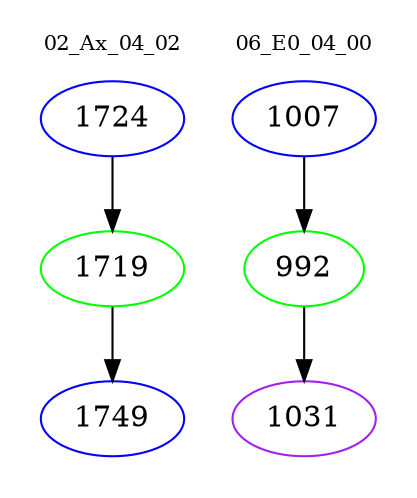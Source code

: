 digraph{
subgraph cluster_0 {
color = white
label = "02_Ax_04_02";
fontsize=10;
T0_1724 [label="1724", color="blue"]
T0_1724 -> T0_1719 [color="black"]
T0_1719 [label="1719", color="green"]
T0_1719 -> T0_1749 [color="black"]
T0_1749 [label="1749", color="blue"]
}
subgraph cluster_1 {
color = white
label = "06_E0_04_00";
fontsize=10;
T1_1007 [label="1007", color="blue"]
T1_1007 -> T1_992 [color="black"]
T1_992 [label="992", color="green"]
T1_992 -> T1_1031 [color="black"]
T1_1031 [label="1031", color="purple"]
}
}
